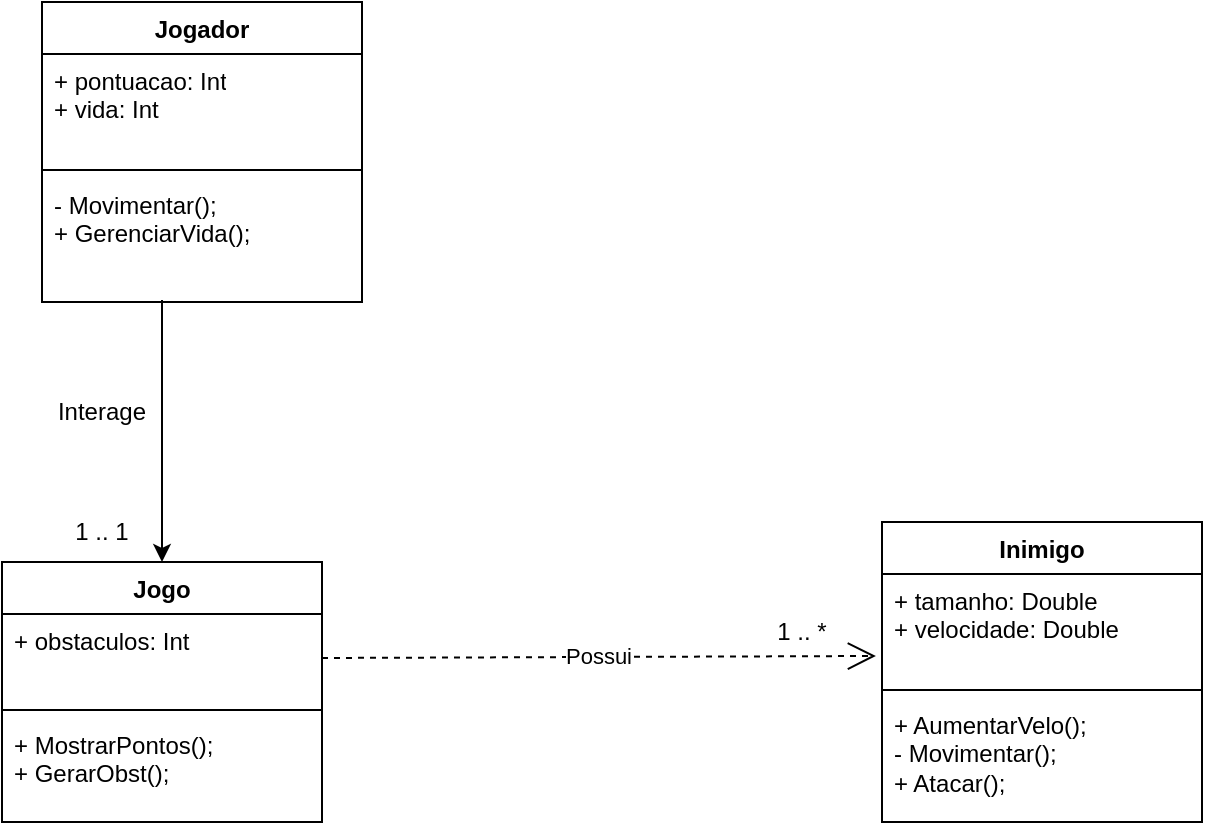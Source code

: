 <mxfile version="21.7.4" type="github">
  <diagram id="C5RBs43oDa-KdzZeNtuy" name="Page-1">
    <mxGraphModel dx="839" dy="485" grid="1" gridSize="10" guides="1" tooltips="1" connect="1" arrows="1" fold="1" page="1" pageScale="1" pageWidth="827" pageHeight="1169" math="0" shadow="0">
      <root>
        <mxCell id="WIyWlLk6GJQsqaUBKTNV-0" />
        <mxCell id="WIyWlLk6GJQsqaUBKTNV-1" parent="WIyWlLk6GJQsqaUBKTNV-0" />
        <mxCell id="94jmU4-Dm7Hbki0lY4r_-4" value="Jogo" style="swimlane;fontStyle=1;align=center;verticalAlign=top;childLayout=stackLayout;horizontal=1;startSize=26;horizontalStack=0;resizeParent=1;resizeParentMax=0;resizeLast=0;collapsible=1;marginBottom=0;whiteSpace=wrap;html=1;" parent="WIyWlLk6GJQsqaUBKTNV-1" vertex="1">
          <mxGeometry x="180" y="470" width="160" height="130" as="geometry" />
        </mxCell>
        <mxCell id="94jmU4-Dm7Hbki0lY4r_-5" value="+ obstaculos: Int" style="text;strokeColor=none;fillColor=none;align=left;verticalAlign=top;spacingLeft=4;spacingRight=4;overflow=hidden;rotatable=0;points=[[0,0.5],[1,0.5]];portConstraint=eastwest;whiteSpace=wrap;html=1;" parent="94jmU4-Dm7Hbki0lY4r_-4" vertex="1">
          <mxGeometry y="26" width="160" height="44" as="geometry" />
        </mxCell>
        <mxCell id="94jmU4-Dm7Hbki0lY4r_-6" value="" style="line;strokeWidth=1;fillColor=none;align=left;verticalAlign=middle;spacingTop=-1;spacingLeft=3;spacingRight=3;rotatable=0;labelPosition=right;points=[];portConstraint=eastwest;strokeColor=inherit;" parent="94jmU4-Dm7Hbki0lY4r_-4" vertex="1">
          <mxGeometry y="70" width="160" height="8" as="geometry" />
        </mxCell>
        <mxCell id="94jmU4-Dm7Hbki0lY4r_-7" value="+ MostrarPontos();&lt;br&gt;+ GerarObst();" style="text;strokeColor=none;fillColor=none;align=left;verticalAlign=top;spacingLeft=4;spacingRight=4;overflow=hidden;rotatable=0;points=[[0,0.5],[1,0.5]];portConstraint=eastwest;whiteSpace=wrap;html=1;" parent="94jmU4-Dm7Hbki0lY4r_-4" vertex="1">
          <mxGeometry y="78" width="160" height="52" as="geometry" />
        </mxCell>
        <mxCell id="94jmU4-Dm7Hbki0lY4r_-8" value="Inimigo" style="swimlane;fontStyle=1;align=center;verticalAlign=top;childLayout=stackLayout;horizontal=1;startSize=26;horizontalStack=0;resizeParent=1;resizeParentMax=0;resizeLast=0;collapsible=1;marginBottom=0;whiteSpace=wrap;html=1;" parent="WIyWlLk6GJQsqaUBKTNV-1" vertex="1">
          <mxGeometry x="620" y="450" width="160" height="150" as="geometry" />
        </mxCell>
        <mxCell id="94jmU4-Dm7Hbki0lY4r_-9" value="+ tamanho: Double&lt;br&gt;+ velocidade: Double" style="text;strokeColor=none;fillColor=none;align=left;verticalAlign=top;spacingLeft=4;spacingRight=4;overflow=hidden;rotatable=0;points=[[0,0.5],[1,0.5]];portConstraint=eastwest;whiteSpace=wrap;html=1;" parent="94jmU4-Dm7Hbki0lY4r_-8" vertex="1">
          <mxGeometry y="26" width="160" height="54" as="geometry" />
        </mxCell>
        <mxCell id="94jmU4-Dm7Hbki0lY4r_-10" value="" style="line;strokeWidth=1;fillColor=none;align=left;verticalAlign=middle;spacingTop=-1;spacingLeft=3;spacingRight=3;rotatable=0;labelPosition=right;points=[];portConstraint=eastwest;strokeColor=inherit;" parent="94jmU4-Dm7Hbki0lY4r_-8" vertex="1">
          <mxGeometry y="80" width="160" height="8" as="geometry" />
        </mxCell>
        <mxCell id="94jmU4-Dm7Hbki0lY4r_-11" value="+ AumentarVelo();&lt;br&gt;- Movimentar();&lt;br&gt;+ Atacar();" style="text;strokeColor=none;fillColor=none;align=left;verticalAlign=top;spacingLeft=4;spacingRight=4;overflow=hidden;rotatable=0;points=[[0,0.5],[1,0.5]];portConstraint=eastwest;whiteSpace=wrap;html=1;" parent="94jmU4-Dm7Hbki0lY4r_-8" vertex="1">
          <mxGeometry y="88" width="160" height="62" as="geometry" />
        </mxCell>
        <mxCell id="94jmU4-Dm7Hbki0lY4r_-12" value="Jogador" style="swimlane;fontStyle=1;align=center;verticalAlign=top;childLayout=stackLayout;horizontal=1;startSize=26;horizontalStack=0;resizeParent=1;resizeParentMax=0;resizeLast=0;collapsible=1;marginBottom=0;whiteSpace=wrap;html=1;" parent="WIyWlLk6GJQsqaUBKTNV-1" vertex="1">
          <mxGeometry x="200" y="190" width="160" height="150" as="geometry" />
        </mxCell>
        <mxCell id="94jmU4-Dm7Hbki0lY4r_-13" value="+ pontuacao: Int&lt;br&gt;+ vida: Int" style="text;strokeColor=none;fillColor=none;align=left;verticalAlign=top;spacingLeft=4;spacingRight=4;overflow=hidden;rotatable=0;points=[[0,0.5],[1,0.5]];portConstraint=eastwest;whiteSpace=wrap;html=1;" parent="94jmU4-Dm7Hbki0lY4r_-12" vertex="1">
          <mxGeometry y="26" width="160" height="54" as="geometry" />
        </mxCell>
        <mxCell id="94jmU4-Dm7Hbki0lY4r_-14" value="" style="line;strokeWidth=1;fillColor=none;align=left;verticalAlign=middle;spacingTop=-1;spacingLeft=3;spacingRight=3;rotatable=0;labelPosition=right;points=[];portConstraint=eastwest;strokeColor=inherit;" parent="94jmU4-Dm7Hbki0lY4r_-12" vertex="1">
          <mxGeometry y="80" width="160" height="8" as="geometry" />
        </mxCell>
        <mxCell id="94jmU4-Dm7Hbki0lY4r_-15" value="- Movimentar();&lt;br&gt;+ GerenciarVida();" style="text;strokeColor=none;fillColor=none;align=left;verticalAlign=top;spacingLeft=4;spacingRight=4;overflow=hidden;rotatable=0;points=[[0,0.5],[1,0.5]];portConstraint=eastwest;whiteSpace=wrap;html=1;" parent="94jmU4-Dm7Hbki0lY4r_-12" vertex="1">
          <mxGeometry y="88" width="160" height="62" as="geometry" />
        </mxCell>
        <mxCell id="94jmU4-Dm7Hbki0lY4r_-18" style="edgeStyle=orthogonalEdgeStyle;rounded=0;orthogonalLoop=1;jettySize=auto;html=1;entryX=0.5;entryY=0;entryDx=0;entryDy=0;" parent="WIyWlLk6GJQsqaUBKTNV-1" target="94jmU4-Dm7Hbki0lY4r_-4" edge="1">
          <mxGeometry relative="1" as="geometry">
            <mxPoint x="260" y="340" as="sourcePoint" />
            <mxPoint x="231" y="260" as="targetPoint" />
            <Array as="points">
              <mxPoint x="260" y="339" />
            </Array>
          </mxGeometry>
        </mxCell>
        <mxCell id="94jmU4-Dm7Hbki0lY4r_-19" value="Interage" style="text;html=1;strokeColor=none;fillColor=none;align=center;verticalAlign=middle;whiteSpace=wrap;rounded=0;" parent="WIyWlLk6GJQsqaUBKTNV-1" vertex="1">
          <mxGeometry x="200" y="380" width="60" height="30" as="geometry" />
        </mxCell>
        <mxCell id="94jmU4-Dm7Hbki0lY4r_-21" value="1 .. 1" style="text;html=1;strokeColor=none;fillColor=none;align=center;verticalAlign=middle;whiteSpace=wrap;rounded=0;" parent="WIyWlLk6GJQsqaUBKTNV-1" vertex="1">
          <mxGeometry x="200" y="440" width="60" height="30" as="geometry" />
        </mxCell>
        <mxCell id="94jmU4-Dm7Hbki0lY4r_-22" value="1 .. *" style="text;html=1;strokeColor=none;fillColor=none;align=center;verticalAlign=middle;whiteSpace=wrap;rounded=0;" parent="WIyWlLk6GJQsqaUBKTNV-1" vertex="1">
          <mxGeometry x="550" y="490" width="60" height="30" as="geometry" />
        </mxCell>
        <mxCell id="94jmU4-Dm7Hbki0lY4r_-23" value="Possui" style="endArrow=open;endSize=12;dashed=1;html=1;rounded=0;exitX=1;exitY=0.5;exitDx=0;exitDy=0;entryX=-0.019;entryY=0.759;entryDx=0;entryDy=0;entryPerimeter=0;" parent="WIyWlLk6GJQsqaUBKTNV-1" source="94jmU4-Dm7Hbki0lY4r_-5" target="94jmU4-Dm7Hbki0lY4r_-9" edge="1">
          <mxGeometry width="160" relative="1" as="geometry">
            <mxPoint x="480" y="270" as="sourcePoint" />
            <mxPoint x="640" y="270" as="targetPoint" />
          </mxGeometry>
        </mxCell>
      </root>
    </mxGraphModel>
  </diagram>
</mxfile>
